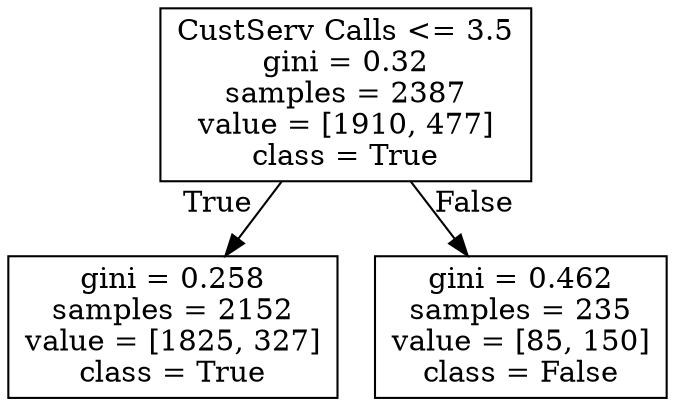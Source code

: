 digraph Tree {
node [shape=box] ;
0 [label="CustServ Calls <= 3.5\ngini = 0.32\nsamples = 2387\nvalue = [1910, 477]\nclass = True"] ;
1 [label="gini = 0.258\nsamples = 2152\nvalue = [1825, 327]\nclass = True"] ;
0 -> 1 [labeldistance=2.5, labelangle=45, headlabel="True"] ;
2 [label="gini = 0.462\nsamples = 235\nvalue = [85, 150]\nclass = False"] ;
0 -> 2 [labeldistance=2.5, labelangle=-45, headlabel="False"] ;
}